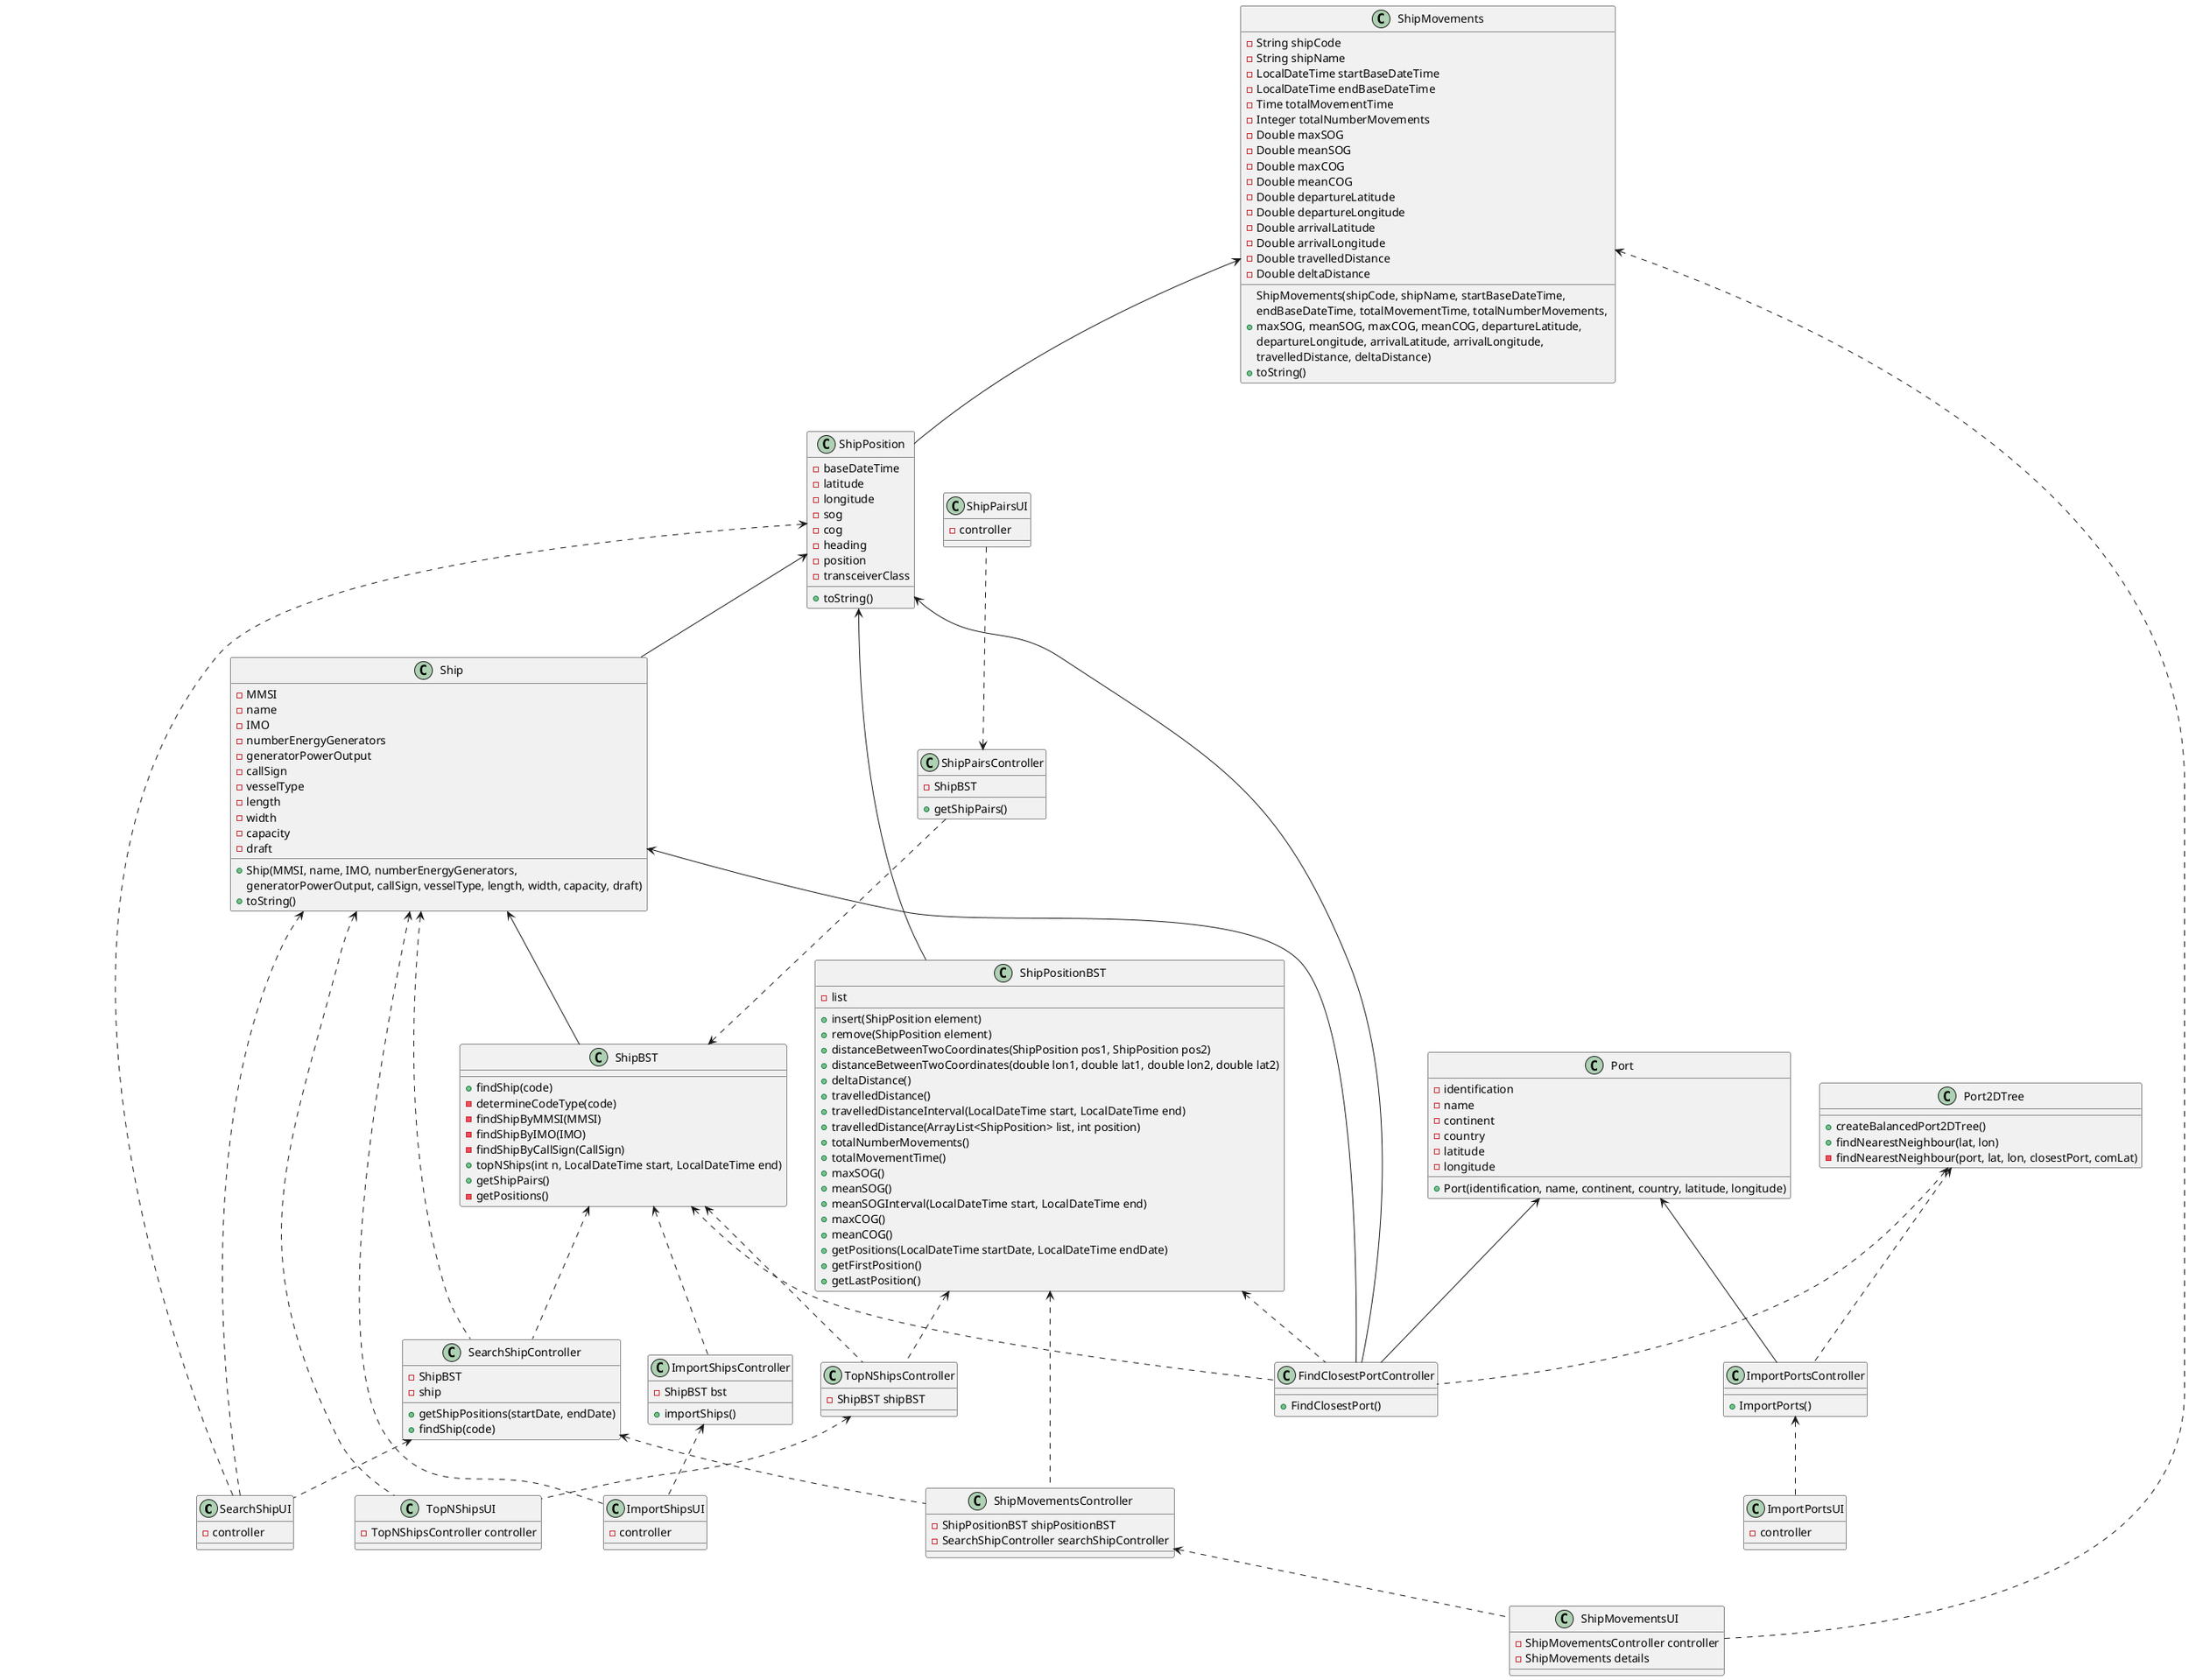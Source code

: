 @startuml
'https://plantuml.com/class-diagram

class SearchShipUI {
- controller
}

class SearchShipController {
- ShipBST
- ship
+ getShipPositions(startDate, endDate)
+ findShip(code)
}

class ShipBST {
+ findShip(code)
- determineCodeType(code)
- findShipByMMSI(MMSI)
- findShipByIMO(IMO)
- findShipByCallSign(CallSign)
+ topNShips(int n, LocalDateTime start, LocalDateTime end)
+ getShipPairs()
- getPositions()
}

class Ship {
-MMSI
-name
-IMO
-numberEnergyGenerators
-generatorPowerOutput
-callSign
-vesselType
-length
-width
-capacity
-draft
+ Ship(MMSI, name, IMO, numberEnergyGenerators,
          generatorPowerOutput, callSign, vesselType, length, width, capacity, draft)
+ toString()
}

class ShipPosition {
-baseDateTime
-latitude
-longitude
-sog
-cog
-heading
-position
-transceiverClass
+ toString()
}

class ShipMovementsUI {
- ShipMovementsController controller
- ShipMovements details
}

class ShipMovementsController {
- ShipPositionBST shipPositionBST
- SearchShipController searchShipController
}

class ShipMovements {
- String shipCode
- String shipName
- LocalDateTime startBaseDateTime
- LocalDateTime endBaseDateTime
- Time totalMovementTime
- Integer totalNumberMovements
- Double maxSOG
- Double meanSOG
- Double maxCOG
- Double meanCOG
- Double departureLatitude
- Double departureLongitude
- Double arrivalLatitude
- Double arrivalLongitude
- Double travelledDistance
- Double deltaDistance
+ ShipMovements(shipCode, shipName, startBaseDateTime, \nendBaseDateTime, totalMovementTime, totalNumberMovements, \nmaxSOG, meanSOG, maxCOG, meanCOG, departureLatitude, \ndepartureLongitude, arrivalLatitude, arrivalLongitude, \ntravelledDistance, deltaDistance)
+ toString()
}

class ImportShipsUI {
- controller
}

class ImportShipsController {
+ importShips()
- ShipBST bst
}

class TopNShipsUI {
- TopNShipsController controller
}

class TopNShipsController {
- ShipBST shipBST
}

class ShipPositionBST {
-list
+insert(ShipPosition element)
+remove(ShipPosition element)
+distanceBetweenTwoCoordinates(ShipPosition pos1, ShipPosition pos2)
+distanceBetweenTwoCoordinates(double lon1, double lat1, double lon2, double lat2)
+deltaDistance()
+travelledDistance()
+travelledDistanceInterval(LocalDateTime start, LocalDateTime end)
+travelledDistance(ArrayList<ShipPosition> list, int position)
+totalNumberMovements()
+totalMovementTime()
+maxSOG()
+meanSOG()
+meanSOGInterval(LocalDateTime start, LocalDateTime end)
+maxCOG()
+meanCOG()
+getPositions(LocalDateTime startDate, LocalDateTime endDate)
+ getFirstPosition()
+ getLastPosition()
}

class ShipPairsUI {
- controller
}

class ShipPairsController {
- ShipBST
+ getShipPairs()
}

class ImportPortsUI {
- controller
}

class ImportPortsController {
+ ImportPorts()
}

class Port {
- identification
- name
- continent
- country
- latitude
- longitude
+ Port(identification, name, continent, country, latitude, longitude)
}

class Port2DTree {
+ createBalancedPort2DTree()
+ findNearestNeighbour(lat, lon)
- findNearestNeighbour(port, lat, lon, closestPort, comLat)
}

class FindClosestPortController {
+ FindClosestPort()
}

ImportShipsController <.. ImportShipsUI
Ship <.. ImportShipsUI
ShipBST <.. ImportShipsController


ShipMovementsController <.. ShipMovementsUI
ShipMovements <.. ShipMovementsUI
SearchShipController <.. ShipMovementsController
ShipPositionBST <.. ShipMovementsController


SearchShipController <.. SearchShipUI
ShipPosition <.. SearchShipUI
Ship <.. SearchShipUI
Ship <.. SearchShipController
ShipBST <.. SearchShipController


ShipPosition <-- Ship
Ship <-- ShipBST
ShipMovements <-- ShipPosition
ShipPosition <-- ShipPositionBST


TopNShipsController <.. TopNShipsUI
ShipBST <.. TopNShipsController
Ship <.. TopNShipsUI
ShipPositionBST <.. TopNShipsController


ShipPairsUI ..> ShipPairsController
ShipPairsController ..> ShipBST


ImportPortsController <.. ImportPortsUI
Port2DTree <.. ImportPortsController
Port <-- ImportPortsController

Port2DTree <.. FindClosestPortController
ShipBST <.. FindClosestPortController
ShipPositionBST <.. FindClosestPortController
Port <-- FindClosestPortController
ShipPosition <-- FindClosestPortController
Ship <-- FindClosestPortController

@enduml